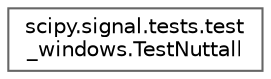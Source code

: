 digraph "Graphical Class Hierarchy"
{
 // LATEX_PDF_SIZE
  bgcolor="transparent";
  edge [fontname=Helvetica,fontsize=10,labelfontname=Helvetica,labelfontsize=10];
  node [fontname=Helvetica,fontsize=10,shape=box,height=0.2,width=0.4];
  rankdir="LR";
  Node0 [id="Node000000",label="scipy.signal.tests.test\l_windows.TestNuttall",height=0.2,width=0.4,color="grey40", fillcolor="white", style="filled",URL="$d2/df5/classscipy_1_1signal_1_1tests_1_1test__windows_1_1TestNuttall.html",tooltip=" "];
}
